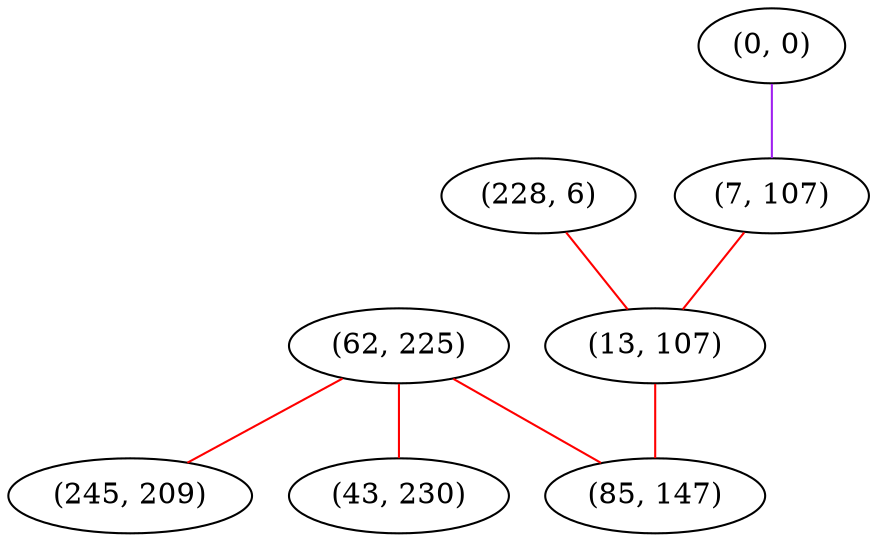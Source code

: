 graph "" {
"(62, 225)";
"(0, 0)";
"(228, 6)";
"(245, 209)";
"(7, 107)";
"(13, 107)";
"(43, 230)";
"(85, 147)";
"(62, 225)" -- "(245, 209)"  [color=red, key=0, weight=1];
"(62, 225)" -- "(43, 230)"  [color=red, key=0, weight=1];
"(62, 225)" -- "(85, 147)"  [color=red, key=0, weight=1];
"(0, 0)" -- "(7, 107)"  [color=purple, key=0, weight=4];
"(228, 6)" -- "(13, 107)"  [color=red, key=0, weight=1];
"(7, 107)" -- "(13, 107)"  [color=red, key=0, weight=1];
"(13, 107)" -- "(85, 147)"  [color=red, key=0, weight=1];
}

